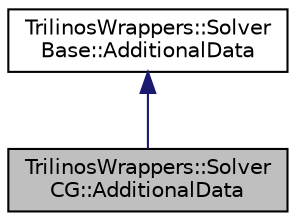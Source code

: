 digraph "TrilinosWrappers::SolverCG::AdditionalData"
{
 // LATEX_PDF_SIZE
  edge [fontname="Helvetica",fontsize="10",labelfontname="Helvetica",labelfontsize="10"];
  node [fontname="Helvetica",fontsize="10",shape=record];
  Node1 [label="TrilinosWrappers::Solver\lCG::AdditionalData",height=0.2,width=0.4,color="black", fillcolor="grey75", style="filled", fontcolor="black",tooltip=" "];
  Node2 -> Node1 [dir="back",color="midnightblue",fontsize="10",style="solid",fontname="Helvetica"];
  Node2 [label="TrilinosWrappers::Solver\lBase::AdditionalData",height=0.2,width=0.4,color="black", fillcolor="white", style="filled",URL="$structTrilinosWrappers_1_1SolverBase_1_1AdditionalData.html",tooltip=" "];
}
